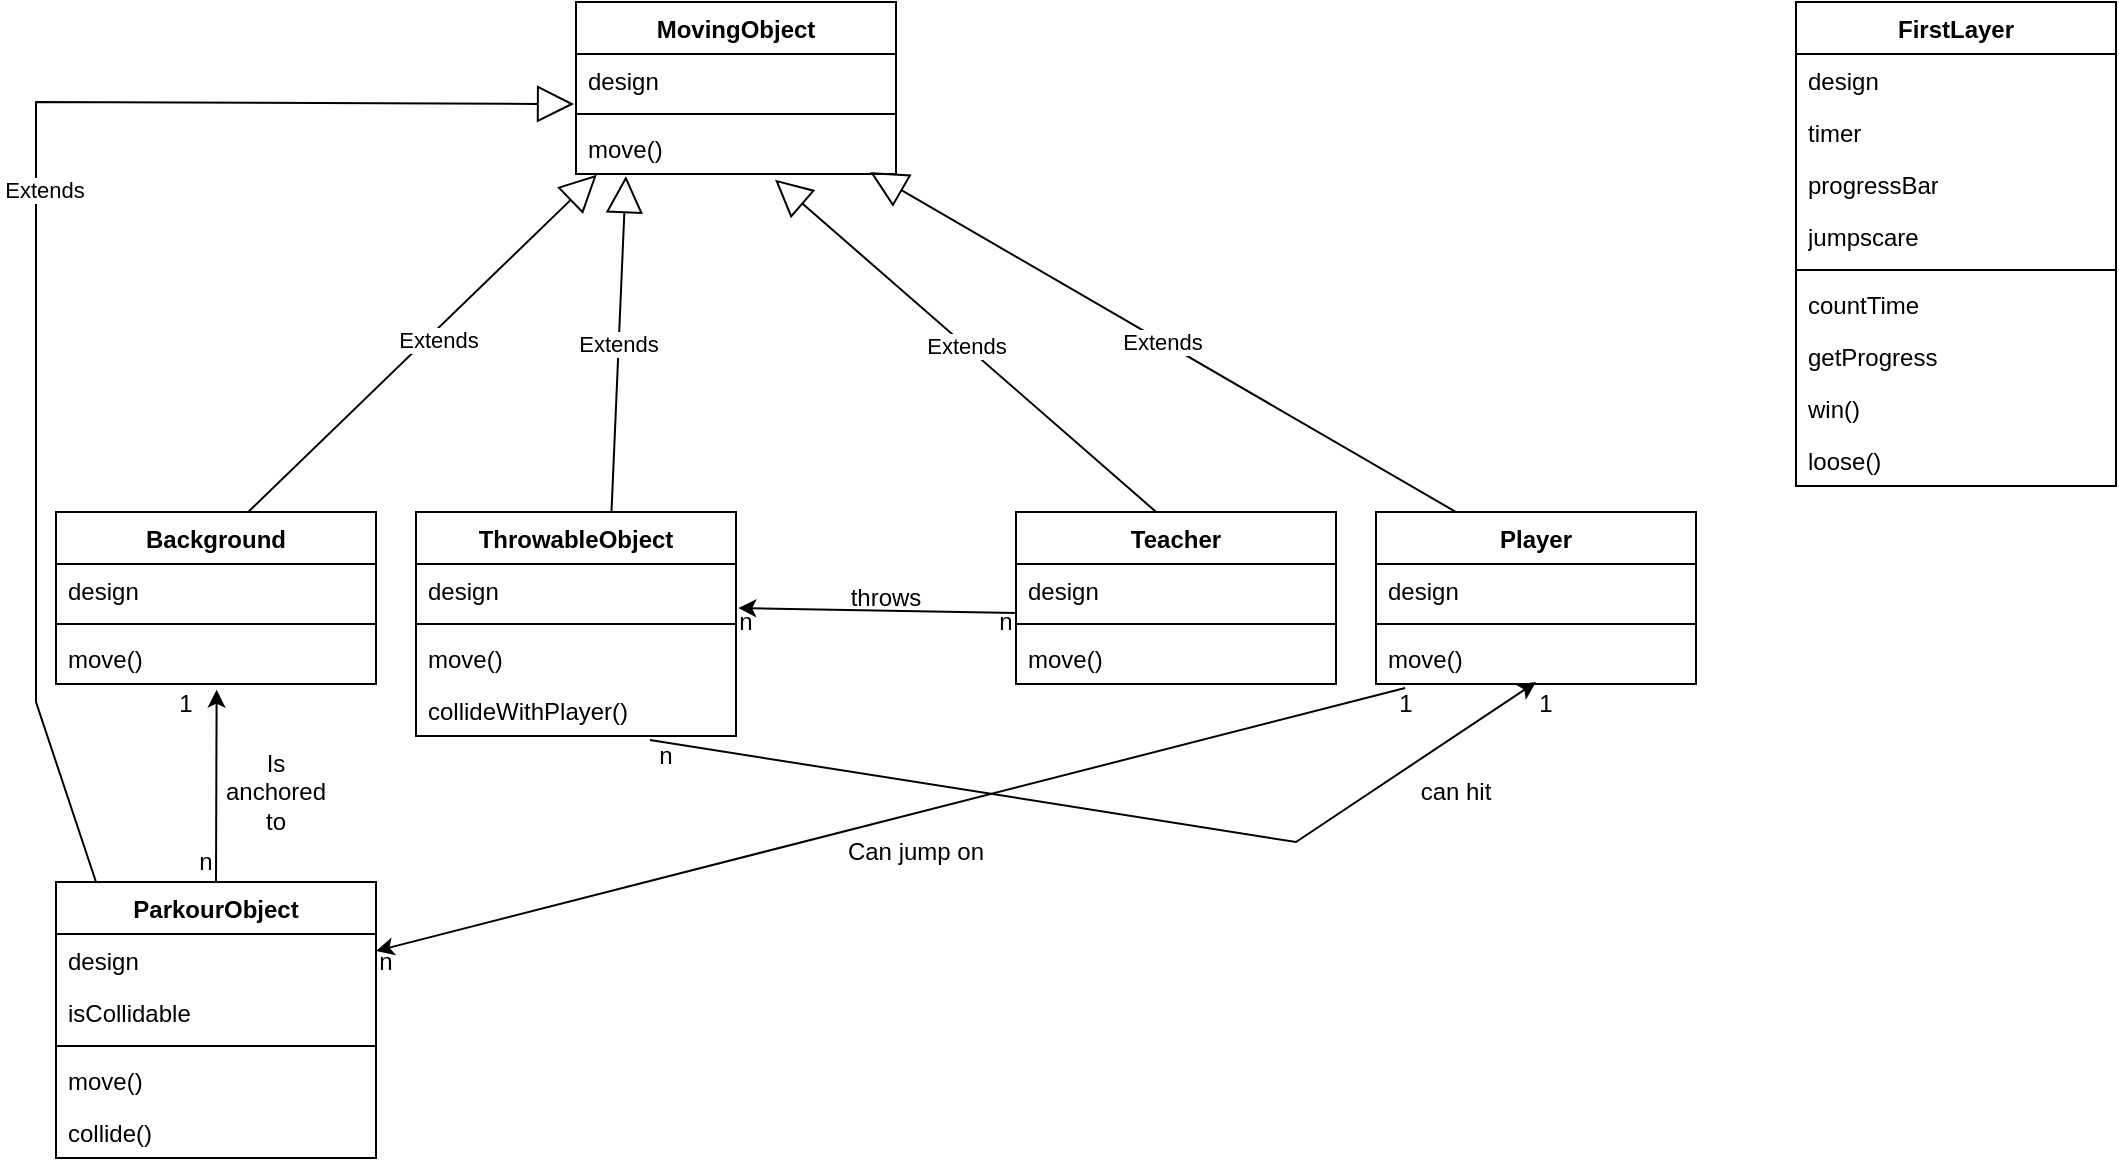 <mxfile version="24.0.2" type="github">
  <diagram name="Seite-1" id="xdKeQINs2F3bOMw4I5j9">
    <mxGraphModel dx="1185" dy="653" grid="1" gridSize="10" guides="1" tooltips="1" connect="1" arrows="1" fold="1" page="1" pageScale="1" pageWidth="1100" pageHeight="850" math="0" shadow="0">
      <root>
        <mxCell id="0" />
        <mxCell id="1" parent="0" />
        <mxCell id="lnL6TunYxl-OulkVIEpt-1" value="MovingObject" style="swimlane;fontStyle=1;align=center;verticalAlign=top;childLayout=stackLayout;horizontal=1;startSize=26;horizontalStack=0;resizeParent=1;resizeParentMax=0;resizeLast=0;collapsible=1;marginBottom=0;whiteSpace=wrap;html=1;" parent="1" vertex="1">
          <mxGeometry x="330" y="110" width="160" height="86" as="geometry" />
        </mxCell>
        <mxCell id="lnL6TunYxl-OulkVIEpt-2" value="design" style="text;strokeColor=none;fillColor=none;align=left;verticalAlign=top;spacingLeft=4;spacingRight=4;overflow=hidden;rotatable=0;points=[[0,0.5],[1,0.5]];portConstraint=eastwest;whiteSpace=wrap;html=1;" parent="lnL6TunYxl-OulkVIEpt-1" vertex="1">
          <mxGeometry y="26" width="160" height="26" as="geometry" />
        </mxCell>
        <mxCell id="lnL6TunYxl-OulkVIEpt-3" value="" style="line;strokeWidth=1;fillColor=none;align=left;verticalAlign=middle;spacingTop=-1;spacingLeft=3;spacingRight=3;rotatable=0;labelPosition=right;points=[];portConstraint=eastwest;strokeColor=inherit;" parent="lnL6TunYxl-OulkVIEpt-1" vertex="1">
          <mxGeometry y="52" width="160" height="8" as="geometry" />
        </mxCell>
        <mxCell id="lnL6TunYxl-OulkVIEpt-4" value="move()" style="text;strokeColor=none;fillColor=none;align=left;verticalAlign=top;spacingLeft=4;spacingRight=4;overflow=hidden;rotatable=0;points=[[0,0.5],[1,0.5]];portConstraint=eastwest;whiteSpace=wrap;html=1;" parent="lnL6TunYxl-OulkVIEpt-1" vertex="1">
          <mxGeometry y="60" width="160" height="26" as="geometry" />
        </mxCell>
        <mxCell id="lnL6TunYxl-OulkVIEpt-7" value="Teacher" style="swimlane;fontStyle=1;align=center;verticalAlign=top;childLayout=stackLayout;horizontal=1;startSize=26;horizontalStack=0;resizeParent=1;resizeParentMax=0;resizeLast=0;collapsible=1;marginBottom=0;whiteSpace=wrap;html=1;" parent="1" vertex="1">
          <mxGeometry x="550" y="365" width="160" height="86" as="geometry" />
        </mxCell>
        <mxCell id="lnL6TunYxl-OulkVIEpt-8" value="design" style="text;strokeColor=none;fillColor=none;align=left;verticalAlign=top;spacingLeft=4;spacingRight=4;overflow=hidden;rotatable=0;points=[[0,0.5],[1,0.5]];portConstraint=eastwest;whiteSpace=wrap;html=1;" parent="lnL6TunYxl-OulkVIEpt-7" vertex="1">
          <mxGeometry y="26" width="160" height="26" as="geometry" />
        </mxCell>
        <mxCell id="lnL6TunYxl-OulkVIEpt-9" value="" style="line;strokeWidth=1;fillColor=none;align=left;verticalAlign=middle;spacingTop=-1;spacingLeft=3;spacingRight=3;rotatable=0;labelPosition=right;points=[];portConstraint=eastwest;strokeColor=inherit;" parent="lnL6TunYxl-OulkVIEpt-7" vertex="1">
          <mxGeometry y="52" width="160" height="8" as="geometry" />
        </mxCell>
        <mxCell id="lnL6TunYxl-OulkVIEpt-10" value="move()" style="text;strokeColor=none;fillColor=none;align=left;verticalAlign=top;spacingLeft=4;spacingRight=4;overflow=hidden;rotatable=0;points=[[0,0.5],[1,0.5]];portConstraint=eastwest;whiteSpace=wrap;html=1;" parent="lnL6TunYxl-OulkVIEpt-7" vertex="1">
          <mxGeometry y="60" width="160" height="26" as="geometry" />
        </mxCell>
        <mxCell id="lnL6TunYxl-OulkVIEpt-11" value="ThrowableObject" style="swimlane;fontStyle=1;align=center;verticalAlign=top;childLayout=stackLayout;horizontal=1;startSize=26;horizontalStack=0;resizeParent=1;resizeParentMax=0;resizeLast=0;collapsible=1;marginBottom=0;whiteSpace=wrap;html=1;" parent="1" vertex="1">
          <mxGeometry x="250" y="365" width="160" height="112" as="geometry" />
        </mxCell>
        <mxCell id="lnL6TunYxl-OulkVIEpt-12" value="design" style="text;strokeColor=none;fillColor=none;align=left;verticalAlign=top;spacingLeft=4;spacingRight=4;overflow=hidden;rotatable=0;points=[[0,0.5],[1,0.5]];portConstraint=eastwest;whiteSpace=wrap;html=1;" parent="lnL6TunYxl-OulkVIEpt-11" vertex="1">
          <mxGeometry y="26" width="160" height="26" as="geometry" />
        </mxCell>
        <mxCell id="lnL6TunYxl-OulkVIEpt-13" value="" style="line;strokeWidth=1;fillColor=none;align=left;verticalAlign=middle;spacingTop=-1;spacingLeft=3;spacingRight=3;rotatable=0;labelPosition=right;points=[];portConstraint=eastwest;strokeColor=inherit;" parent="lnL6TunYxl-OulkVIEpt-11" vertex="1">
          <mxGeometry y="52" width="160" height="8" as="geometry" />
        </mxCell>
        <mxCell id="lnL6TunYxl-OulkVIEpt-14" value="move()" style="text;strokeColor=none;fillColor=none;align=left;verticalAlign=top;spacingLeft=4;spacingRight=4;overflow=hidden;rotatable=0;points=[[0,0.5],[1,0.5]];portConstraint=eastwest;whiteSpace=wrap;html=1;" parent="lnL6TunYxl-OulkVIEpt-11" vertex="1">
          <mxGeometry y="60" width="160" height="26" as="geometry" />
        </mxCell>
        <mxCell id="rFQA7Qal4SHW7xT8BtL1-1" value="collideWithPlayer()" style="text;strokeColor=none;fillColor=none;align=left;verticalAlign=top;spacingLeft=4;spacingRight=4;overflow=hidden;rotatable=0;points=[[0,0.5],[1,0.5]];portConstraint=eastwest;whiteSpace=wrap;html=1;" parent="lnL6TunYxl-OulkVIEpt-11" vertex="1">
          <mxGeometry y="86" width="160" height="26" as="geometry" />
        </mxCell>
        <mxCell id="lnL6TunYxl-OulkVIEpt-15" value="Player" style="swimlane;fontStyle=1;align=center;verticalAlign=top;childLayout=stackLayout;horizontal=1;startSize=26;horizontalStack=0;resizeParent=1;resizeParentMax=0;resizeLast=0;collapsible=1;marginBottom=0;whiteSpace=wrap;html=1;" parent="1" vertex="1">
          <mxGeometry x="730" y="365" width="160" height="86" as="geometry" />
        </mxCell>
        <mxCell id="lnL6TunYxl-OulkVIEpt-16" value="design" style="text;strokeColor=none;fillColor=none;align=left;verticalAlign=top;spacingLeft=4;spacingRight=4;overflow=hidden;rotatable=0;points=[[0,0.5],[1,0.5]];portConstraint=eastwest;whiteSpace=wrap;html=1;" parent="lnL6TunYxl-OulkVIEpt-15" vertex="1">
          <mxGeometry y="26" width="160" height="26" as="geometry" />
        </mxCell>
        <mxCell id="lnL6TunYxl-OulkVIEpt-17" value="" style="line;strokeWidth=1;fillColor=none;align=left;verticalAlign=middle;spacingTop=-1;spacingLeft=3;spacingRight=3;rotatable=0;labelPosition=right;points=[];portConstraint=eastwest;strokeColor=inherit;" parent="lnL6TunYxl-OulkVIEpt-15" vertex="1">
          <mxGeometry y="52" width="160" height="8" as="geometry" />
        </mxCell>
        <mxCell id="lnL6TunYxl-OulkVIEpt-18" value="move()" style="text;strokeColor=none;fillColor=none;align=left;verticalAlign=top;spacingLeft=4;spacingRight=4;overflow=hidden;rotatable=0;points=[[0,0.5],[1,0.5]];portConstraint=eastwest;whiteSpace=wrap;html=1;" parent="lnL6TunYxl-OulkVIEpt-15" vertex="1">
          <mxGeometry y="60" width="160" height="26" as="geometry" />
        </mxCell>
        <mxCell id="lnL6TunYxl-OulkVIEpt-29" value="Extends" style="endArrow=block;endSize=16;endFill=0;html=1;rounded=0;entryX=0.156;entryY=1.038;entryDx=0;entryDy=0;entryPerimeter=0;exitX=0.611;exitY=-0.004;exitDx=0;exitDy=0;exitPerimeter=0;" parent="1" source="lnL6TunYxl-OulkVIEpt-11" target="lnL6TunYxl-OulkVIEpt-4" edge="1">
          <mxGeometry width="160" relative="1" as="geometry">
            <mxPoint x="200" y="300" as="sourcePoint" />
            <mxPoint x="360" y="300" as="targetPoint" />
          </mxGeometry>
        </mxCell>
        <mxCell id="lnL6TunYxl-OulkVIEpt-30" value="Extends" style="endArrow=block;endSize=16;endFill=0;html=1;rounded=0;entryX=0.919;entryY=0.962;entryDx=0;entryDy=0;entryPerimeter=0;exitX=0.25;exitY=0;exitDx=0;exitDy=0;" parent="1" source="lnL6TunYxl-OulkVIEpt-15" target="lnL6TunYxl-OulkVIEpt-4" edge="1">
          <mxGeometry width="160" relative="1" as="geometry">
            <mxPoint x="570" y="330" as="sourcePoint" />
            <mxPoint x="700" y="250" as="targetPoint" />
          </mxGeometry>
        </mxCell>
        <mxCell id="lnL6TunYxl-OulkVIEpt-31" value="Extends" style="endArrow=block;endSize=16;endFill=0;html=1;rounded=0;entryX=0.622;entryY=1.109;entryDx=0;entryDy=0;entryPerimeter=0;exitX=0.438;exitY=0;exitDx=0;exitDy=0;exitPerimeter=0;" parent="1" source="lnL6TunYxl-OulkVIEpt-7" target="lnL6TunYxl-OulkVIEpt-4" edge="1">
          <mxGeometry width="160" relative="1" as="geometry">
            <mxPoint x="387" y="557" as="sourcePoint" />
            <mxPoint x="280" y="470" as="targetPoint" />
          </mxGeometry>
        </mxCell>
        <mxCell id="lnL6TunYxl-OulkVIEpt-38" value="Can jump on" style="text;html=1;strokeColor=none;fillColor=none;align=center;verticalAlign=middle;whiteSpace=wrap;rounded=0;" parent="1" vertex="1">
          <mxGeometry x="460" y="520" width="80" height="30" as="geometry" />
        </mxCell>
        <mxCell id="lnL6TunYxl-OulkVIEpt-41" value="1" style="text;html=1;strokeColor=none;fillColor=none;align=center;verticalAlign=middle;whiteSpace=wrap;rounded=0;" parent="1" vertex="1">
          <mxGeometry x="740" y="451" width="10" height="20" as="geometry" />
        </mxCell>
        <mxCell id="lnL6TunYxl-OulkVIEpt-47" value="n" style="text;html=1;strokeColor=none;fillColor=none;align=center;verticalAlign=middle;whiteSpace=wrap;rounded=0;" parent="1" vertex="1">
          <mxGeometry x="230" y="580" width="10" height="20" as="geometry" />
        </mxCell>
        <mxCell id="lnL6TunYxl-OulkVIEpt-49" value="Extends" style="endArrow=block;endSize=16;endFill=0;html=1;rounded=0;entryX=0.065;entryY=1.013;entryDx=0;entryDy=0;entryPerimeter=0;exitX=0.594;exitY=0.012;exitDx=0;exitDy=0;exitPerimeter=0;" parent="1" source="lnL6TunYxl-OulkVIEpt-59" target="lnL6TunYxl-OulkVIEpt-4" edge="1">
          <mxGeometry x="0.056" y="-4" width="160" relative="1" as="geometry">
            <mxPoint x="132.8" y="364.66" as="sourcePoint" />
            <mxPoint x="-90" y="177" as="targetPoint" />
            <mxPoint as="offset" />
          </mxGeometry>
        </mxCell>
        <mxCell id="lnL6TunYxl-OulkVIEpt-55" value="ParkourObject" style="swimlane;fontStyle=1;align=center;verticalAlign=top;childLayout=stackLayout;horizontal=1;startSize=26;horizontalStack=0;resizeParent=1;resizeParentMax=0;resizeLast=0;collapsible=1;marginBottom=0;whiteSpace=wrap;html=1;" parent="1" vertex="1">
          <mxGeometry x="70" y="550" width="160" height="138" as="geometry" />
        </mxCell>
        <mxCell id="lnL6TunYxl-OulkVIEpt-56" value="design" style="text;strokeColor=none;fillColor=none;align=left;verticalAlign=top;spacingLeft=4;spacingRight=4;overflow=hidden;rotatable=0;points=[[0,0.5],[1,0.5]];portConstraint=eastwest;whiteSpace=wrap;html=1;" parent="lnL6TunYxl-OulkVIEpt-55" vertex="1">
          <mxGeometry y="26" width="160" height="26" as="geometry" />
        </mxCell>
        <mxCell id="lnL6TunYxl-OulkVIEpt-76" value="isCollidable" style="text;strokeColor=none;fillColor=none;align=left;verticalAlign=top;spacingLeft=4;spacingRight=4;overflow=hidden;rotatable=0;points=[[0,0.5],[1,0.5]];portConstraint=eastwest;whiteSpace=wrap;html=1;" parent="lnL6TunYxl-OulkVIEpt-55" vertex="1">
          <mxGeometry y="52" width="160" height="26" as="geometry" />
        </mxCell>
        <mxCell id="lnL6TunYxl-OulkVIEpt-57" value="" style="line;strokeWidth=1;fillColor=none;align=left;verticalAlign=middle;spacingTop=-1;spacingLeft=3;spacingRight=3;rotatable=0;labelPosition=right;points=[];portConstraint=eastwest;strokeColor=inherit;" parent="lnL6TunYxl-OulkVIEpt-55" vertex="1">
          <mxGeometry y="78" width="160" height="8" as="geometry" />
        </mxCell>
        <mxCell id="lnL6TunYxl-OulkVIEpt-58" value="move()" style="text;strokeColor=none;fillColor=none;align=left;verticalAlign=top;spacingLeft=4;spacingRight=4;overflow=hidden;rotatable=0;points=[[0,0.5],[1,0.5]];portConstraint=eastwest;whiteSpace=wrap;html=1;" parent="lnL6TunYxl-OulkVIEpt-55" vertex="1">
          <mxGeometry y="86" width="160" height="26" as="geometry" />
        </mxCell>
        <mxCell id="lnL6TunYxl-OulkVIEpt-74" value="collide()" style="text;strokeColor=none;fillColor=none;align=left;verticalAlign=top;spacingLeft=4;spacingRight=4;overflow=hidden;rotatable=0;points=[[0,0.5],[1,0.5]];portConstraint=eastwest;whiteSpace=wrap;html=1;" parent="lnL6TunYxl-OulkVIEpt-55" vertex="1">
          <mxGeometry y="112" width="160" height="26" as="geometry" />
        </mxCell>
        <mxCell id="lnL6TunYxl-OulkVIEpt-59" value="Background" style="swimlane;fontStyle=1;align=center;verticalAlign=top;childLayout=stackLayout;horizontal=1;startSize=26;horizontalStack=0;resizeParent=1;resizeParentMax=0;resizeLast=0;collapsible=1;marginBottom=0;whiteSpace=wrap;html=1;" parent="1" vertex="1">
          <mxGeometry x="70" y="365" width="160" height="86" as="geometry" />
        </mxCell>
        <mxCell id="lnL6TunYxl-OulkVIEpt-60" value="design" style="text;strokeColor=none;fillColor=none;align=left;verticalAlign=top;spacingLeft=4;spacingRight=4;overflow=hidden;rotatable=0;points=[[0,0.5],[1,0.5]];portConstraint=eastwest;whiteSpace=wrap;html=1;" parent="lnL6TunYxl-OulkVIEpt-59" vertex="1">
          <mxGeometry y="26" width="160" height="26" as="geometry" />
        </mxCell>
        <mxCell id="lnL6TunYxl-OulkVIEpt-61" value="" style="line;strokeWidth=1;fillColor=none;align=left;verticalAlign=middle;spacingTop=-1;spacingLeft=3;spacingRight=3;rotatable=0;labelPosition=right;points=[];portConstraint=eastwest;strokeColor=inherit;" parent="lnL6TunYxl-OulkVIEpt-59" vertex="1">
          <mxGeometry y="52" width="160" height="8" as="geometry" />
        </mxCell>
        <mxCell id="lnL6TunYxl-OulkVIEpt-62" value="move()" style="text;strokeColor=none;fillColor=none;align=left;verticalAlign=top;spacingLeft=4;spacingRight=4;overflow=hidden;rotatable=0;points=[[0,0.5],[1,0.5]];portConstraint=eastwest;whiteSpace=wrap;html=1;" parent="lnL6TunYxl-OulkVIEpt-59" vertex="1">
          <mxGeometry y="60" width="160" height="26" as="geometry" />
        </mxCell>
        <mxCell id="lnL6TunYxl-OulkVIEpt-63" value="" style="endArrow=classic;html=1;rounded=0;exitX=0.5;exitY=0;exitDx=0;exitDy=0;entryX=0.502;entryY=1.109;entryDx=0;entryDy=0;entryPerimeter=0;" parent="1" source="lnL6TunYxl-OulkVIEpt-55" target="lnL6TunYxl-OulkVIEpt-62" edge="1">
          <mxGeometry width="50" height="50" relative="1" as="geometry">
            <mxPoint x="410" y="590" as="sourcePoint" />
            <mxPoint x="460" y="540" as="targetPoint" />
          </mxGeometry>
        </mxCell>
        <mxCell id="lnL6TunYxl-OulkVIEpt-64" value="Is anchored to" style="text;html=1;strokeColor=none;fillColor=none;align=center;verticalAlign=middle;whiteSpace=wrap;rounded=0;" parent="1" vertex="1">
          <mxGeometry x="150" y="490" width="60" height="30" as="geometry" />
        </mxCell>
        <mxCell id="lnL6TunYxl-OulkVIEpt-66" value="n" style="text;html=1;strokeColor=none;fillColor=none;align=center;verticalAlign=middle;whiteSpace=wrap;rounded=0;" parent="1" vertex="1">
          <mxGeometry x="140" y="530" width="10" height="20" as="geometry" />
        </mxCell>
        <mxCell id="lnL6TunYxl-OulkVIEpt-67" value="1" style="text;html=1;strokeColor=none;fillColor=none;align=center;verticalAlign=middle;whiteSpace=wrap;rounded=0;" parent="1" vertex="1">
          <mxGeometry x="130" y="451" width="10" height="20" as="geometry" />
        </mxCell>
        <mxCell id="lnL6TunYxl-OulkVIEpt-68" value="" style="endArrow=classic;html=1;rounded=0;exitX=0.091;exitY=1.078;exitDx=0;exitDy=0;exitPerimeter=0;entryX=1;entryY=0.25;entryDx=0;entryDy=0;" parent="1" source="lnL6TunYxl-OulkVIEpt-18" target="lnL6TunYxl-OulkVIEpt-55" edge="1">
          <mxGeometry width="50" height="50" relative="1" as="geometry">
            <mxPoint x="590" y="565" as="sourcePoint" />
            <mxPoint x="640" y="515" as="targetPoint" />
          </mxGeometry>
        </mxCell>
        <mxCell id="lnL6TunYxl-OulkVIEpt-77" value="Extends" style="endArrow=block;endSize=16;endFill=0;html=1;rounded=0;entryX=-0.006;entryY=0.962;entryDx=0;entryDy=0;entryPerimeter=0;exitX=0.125;exitY=0;exitDx=0;exitDy=0;exitPerimeter=0;" parent="1" source="lnL6TunYxl-OulkVIEpt-55" target="lnL6TunYxl-OulkVIEpt-2" edge="1">
          <mxGeometry x="0.056" y="-4" width="160" relative="1" as="geometry">
            <mxPoint x="80" y="530" as="sourcePoint" />
            <mxPoint x="239" y="365" as="targetPoint" />
            <Array as="points">
              <mxPoint x="60" y="460" />
              <mxPoint x="60" y="160" />
            </Array>
            <mxPoint as="offset" />
          </mxGeometry>
        </mxCell>
        <mxCell id="lnL6TunYxl-OulkVIEpt-78" value="" style="endArrow=classic;html=1;rounded=0;exitX=0.002;exitY=0.942;exitDx=0;exitDy=0;exitPerimeter=0;entryX=1.007;entryY=0.846;entryDx=0;entryDy=0;entryPerimeter=0;" parent="1" source="lnL6TunYxl-OulkVIEpt-8" target="lnL6TunYxl-OulkVIEpt-12" edge="1">
          <mxGeometry width="50" height="50" relative="1" as="geometry">
            <mxPoint x="410" y="400" as="sourcePoint" />
            <mxPoint x="460" y="350" as="targetPoint" />
          </mxGeometry>
        </mxCell>
        <mxCell id="lnL6TunYxl-OulkVIEpt-79" value="can hit" style="text;html=1;strokeColor=none;fillColor=none;align=center;verticalAlign=middle;whiteSpace=wrap;rounded=0;" parent="1" vertex="1">
          <mxGeometry x="730" y="490" width="80" height="30" as="geometry" />
        </mxCell>
        <mxCell id="lnL6TunYxl-OulkVIEpt-82" value="n" style="text;html=1;strokeColor=none;fillColor=none;align=center;verticalAlign=middle;whiteSpace=wrap;rounded=0;" parent="1" vertex="1">
          <mxGeometry x="410" y="410" width="10" height="20" as="geometry" />
        </mxCell>
        <mxCell id="lnL6TunYxl-OulkVIEpt-83" value="n" style="text;html=1;strokeColor=none;fillColor=none;align=center;verticalAlign=middle;whiteSpace=wrap;rounded=0;" parent="1" vertex="1">
          <mxGeometry x="540" y="410" width="10" height="20" as="geometry" />
        </mxCell>
        <mxCell id="lnL6TunYxl-OulkVIEpt-84" value="" style="endArrow=classic;html=1;rounded=0;exitX=0.731;exitY=1.077;exitDx=0;exitDy=0;exitPerimeter=0;entryX=0.5;entryY=0.962;entryDx=0;entryDy=0;entryPerimeter=0;" parent="1" source="rFQA7Qal4SHW7xT8BtL1-1" target="lnL6TunYxl-OulkVIEpt-18" edge="1">
          <mxGeometry width="50" height="50" relative="1" as="geometry">
            <mxPoint x="430" y="510" as="sourcePoint" />
            <mxPoint x="480" y="460" as="targetPoint" />
            <Array as="points">
              <mxPoint x="690" y="530" />
            </Array>
          </mxGeometry>
        </mxCell>
        <mxCell id="lnL6TunYxl-OulkVIEpt-85" value="n" style="text;html=1;strokeColor=none;fillColor=none;align=center;verticalAlign=middle;whiteSpace=wrap;rounded=0;" parent="1" vertex="1">
          <mxGeometry x="370" y="477" width="10" height="20" as="geometry" />
        </mxCell>
        <mxCell id="lnL6TunYxl-OulkVIEpt-86" value="1" style="text;html=1;strokeColor=none;fillColor=none;align=center;verticalAlign=middle;whiteSpace=wrap;rounded=0;" parent="1" vertex="1">
          <mxGeometry x="810" y="451" width="10" height="20" as="geometry" />
        </mxCell>
        <mxCell id="lnL6TunYxl-OulkVIEpt-87" value="throws" style="text;html=1;strokeColor=none;fillColor=none;align=center;verticalAlign=middle;whiteSpace=wrap;rounded=0;" parent="1" vertex="1">
          <mxGeometry x="460" y="398" width="50" height="20" as="geometry" />
        </mxCell>
        <mxCell id="lnL6TunYxl-OulkVIEpt-94" value="FirstLayer" style="swimlane;fontStyle=1;align=center;verticalAlign=top;childLayout=stackLayout;horizontal=1;startSize=26;horizontalStack=0;resizeParent=1;resizeParentMax=0;resizeLast=0;collapsible=1;marginBottom=0;whiteSpace=wrap;html=1;" parent="1" vertex="1">
          <mxGeometry x="940" y="110" width="160" height="242" as="geometry" />
        </mxCell>
        <mxCell id="lnL6TunYxl-OulkVIEpt-95" value="design" style="text;strokeColor=none;fillColor=none;align=left;verticalAlign=top;spacingLeft=4;spacingRight=4;overflow=hidden;rotatable=0;points=[[0,0.5],[1,0.5]];portConstraint=eastwest;whiteSpace=wrap;html=1;" parent="lnL6TunYxl-OulkVIEpt-94" vertex="1">
          <mxGeometry y="26" width="160" height="26" as="geometry" />
        </mxCell>
        <mxCell id="lnL6TunYxl-OulkVIEpt-89" value="timer" style="text;strokeColor=none;fillColor=none;align=left;verticalAlign=top;spacingLeft=4;spacingRight=4;overflow=hidden;rotatable=0;points=[[0,0.5],[1,0.5]];portConstraint=eastwest;whiteSpace=wrap;html=1;" parent="lnL6TunYxl-OulkVIEpt-94" vertex="1">
          <mxGeometry y="52" width="160" height="26" as="geometry" />
        </mxCell>
        <mxCell id="lnL6TunYxl-OulkVIEpt-90" value="progressBar" style="text;strokeColor=none;fillColor=none;align=left;verticalAlign=top;spacingLeft=4;spacingRight=4;overflow=hidden;rotatable=0;points=[[0,0.5],[1,0.5]];portConstraint=eastwest;whiteSpace=wrap;html=1;" parent="lnL6TunYxl-OulkVIEpt-94" vertex="1">
          <mxGeometry y="78" width="160" height="26" as="geometry" />
        </mxCell>
        <mxCell id="lnL6TunYxl-OulkVIEpt-102" value="jumpscare" style="text;strokeColor=none;fillColor=none;align=left;verticalAlign=top;spacingLeft=4;spacingRight=4;overflow=hidden;rotatable=0;points=[[0,0.5],[1,0.5]];portConstraint=eastwest;whiteSpace=wrap;html=1;" parent="lnL6TunYxl-OulkVIEpt-94" vertex="1">
          <mxGeometry y="104" width="160" height="26" as="geometry" />
        </mxCell>
        <mxCell id="lnL6TunYxl-OulkVIEpt-96" value="" style="line;strokeWidth=1;fillColor=none;align=left;verticalAlign=middle;spacingTop=-1;spacingLeft=3;spacingRight=3;rotatable=0;labelPosition=right;points=[];portConstraint=eastwest;strokeColor=inherit;" parent="lnL6TunYxl-OulkVIEpt-94" vertex="1">
          <mxGeometry y="130" width="160" height="8" as="geometry" />
        </mxCell>
        <mxCell id="lnL6TunYxl-OulkVIEpt-92" value="countTime" style="text;strokeColor=none;fillColor=none;align=left;verticalAlign=top;spacingLeft=4;spacingRight=4;overflow=hidden;rotatable=0;points=[[0,0.5],[1,0.5]];portConstraint=eastwest;whiteSpace=wrap;html=1;" parent="lnL6TunYxl-OulkVIEpt-94" vertex="1">
          <mxGeometry y="138" width="160" height="26" as="geometry" />
        </mxCell>
        <mxCell id="lnL6TunYxl-OulkVIEpt-93" value="getProgress" style="text;strokeColor=none;fillColor=none;align=left;verticalAlign=top;spacingLeft=4;spacingRight=4;overflow=hidden;rotatable=0;points=[[0,0.5],[1,0.5]];portConstraint=eastwest;whiteSpace=wrap;html=1;" parent="lnL6TunYxl-OulkVIEpt-94" vertex="1">
          <mxGeometry y="164" width="160" height="26" as="geometry" />
        </mxCell>
        <mxCell id="lnL6TunYxl-OulkVIEpt-98" value="win()" style="text;strokeColor=none;fillColor=none;align=left;verticalAlign=top;spacingLeft=4;spacingRight=4;overflow=hidden;rotatable=0;points=[[0,0.5],[1,0.5]];portConstraint=eastwest;whiteSpace=wrap;html=1;" parent="lnL6TunYxl-OulkVIEpt-94" vertex="1">
          <mxGeometry y="190" width="160" height="26" as="geometry" />
        </mxCell>
        <mxCell id="lnL6TunYxl-OulkVIEpt-99" value="loose()" style="text;strokeColor=none;fillColor=none;align=left;verticalAlign=top;spacingLeft=4;spacingRight=4;overflow=hidden;rotatable=0;points=[[0,0.5],[1,0.5]];portConstraint=eastwest;whiteSpace=wrap;html=1;" parent="lnL6TunYxl-OulkVIEpt-94" vertex="1">
          <mxGeometry y="216" width="160" height="26" as="geometry" />
        </mxCell>
      </root>
    </mxGraphModel>
  </diagram>
</mxfile>
